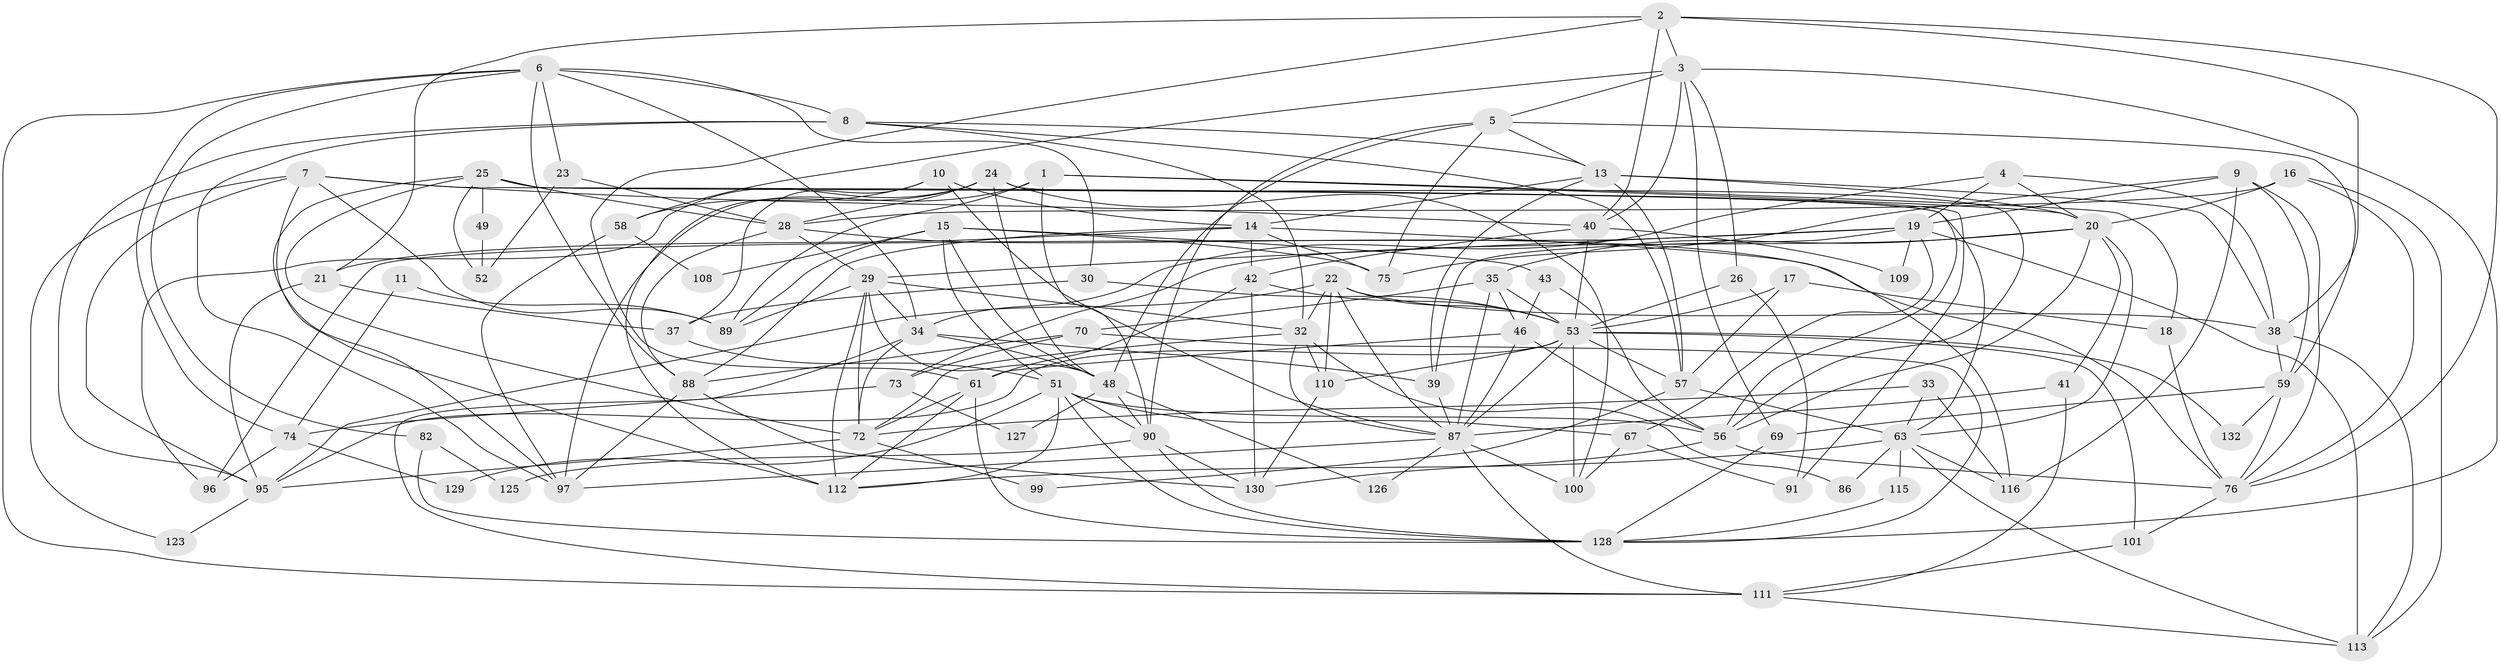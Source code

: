 // original degree distribution, {5: 0.18518518518518517, 3: 0.2222222222222222, 4: 0.24444444444444444, 6: 0.0962962962962963, 2: 0.1925925925925926, 7: 0.02962962962962963, 8: 0.014814814814814815, 10: 0.007407407407407408, 9: 0.007407407407407408}
// Generated by graph-tools (version 1.1) at 2025/41/03/06/25 10:41:55]
// undirected, 88 vertices, 222 edges
graph export_dot {
graph [start="1"]
  node [color=gray90,style=filled];
  1 [super="+124"];
  2 [super="+64"];
  3 [super="+31"];
  4;
  5 [super="+47"];
  6 [super="+104"];
  7 [super="+27"];
  8 [super="+93"];
  9 [super="+12"];
  10;
  11;
  13 [super="+122"];
  14 [super="+62"];
  15 [super="+120"];
  16;
  17 [super="+36"];
  18;
  19 [super="+103"];
  20 [super="+45"];
  21;
  22 [super="+77"];
  23;
  24 [super="+102"];
  25 [super="+94"];
  26;
  28 [super="+107"];
  29 [super="+44"];
  30;
  32 [super="+68"];
  33;
  34 [super="+84"];
  35 [super="+65"];
  37;
  38 [super="+50"];
  39 [super="+66"];
  40 [super="+85"];
  41;
  42 [super="+55"];
  43;
  46;
  48 [super="+60"];
  49;
  51 [super="+78"];
  52;
  53 [super="+54"];
  56 [super="+80"];
  57 [super="+71"];
  58 [super="+83"];
  59 [super="+119"];
  61;
  63 [super="+114"];
  67 [super="+98"];
  69;
  70;
  72 [super="+106"];
  73;
  74 [super="+81"];
  75;
  76 [super="+79"];
  82;
  86;
  87 [super="+92"];
  88 [super="+133"];
  89;
  90 [super="+121"];
  91;
  95 [super="+105"];
  96;
  97 [super="+131"];
  99;
  100;
  101;
  108;
  109;
  110 [super="+135"];
  111 [super="+117"];
  112 [super="+118"];
  113;
  115;
  116;
  123;
  125;
  126;
  127;
  128 [super="+134"];
  129;
  130;
  132;
  1 -- 20;
  1 -- 18;
  1 -- 89;
  1 -- 97;
  1 -- 90;
  2 -- 3;
  2 -- 40;
  2 -- 21;
  2 -- 38;
  2 -- 76;
  2 -- 61;
  3 -- 26;
  3 -- 69;
  3 -- 128;
  3 -- 5;
  3 -- 40;
  3 -- 58;
  4 -- 19;
  4 -- 38;
  4 -- 34;
  4 -- 20;
  5 -- 48;
  5 -- 75;
  5 -- 59;
  5 -- 90;
  5 -- 13;
  6 -- 88;
  6 -- 23;
  6 -- 34;
  6 -- 74;
  6 -- 82;
  6 -- 8;
  6 -- 30;
  6 -- 111;
  7 -- 89;
  7 -- 123;
  7 -- 63;
  7 -- 95;
  7 -- 112;
  7 -- 40;
  8 -- 13;
  8 -- 32;
  8 -- 97;
  8 -- 95;
  8 -- 57;
  9 -- 75;
  9 -- 19;
  9 -- 116;
  9 -- 76;
  9 -- 59;
  10 -- 14;
  10 -- 87;
  10 -- 37;
  10 -- 58;
  11 -- 74;
  11 -- 89;
  13 -- 39;
  13 -- 38;
  13 -- 57;
  13 -- 14;
  13 -- 20;
  14 -- 42;
  14 -- 21;
  14 -- 75;
  14 -- 88;
  14 -- 116;
  15 -- 51;
  15 -- 89;
  15 -- 48;
  15 -- 75;
  15 -- 108;
  15 -- 43;
  16 -- 113;
  16 -- 20;
  16 -- 28;
  16 -- 76;
  17 -- 53;
  17 -- 18;
  17 -- 57;
  18 -- 76;
  19 -- 67;
  19 -- 109;
  19 -- 113;
  19 -- 39;
  19 -- 96;
  19 -- 29;
  20 -- 63;
  20 -- 35;
  20 -- 56;
  20 -- 73;
  20 -- 41;
  21 -- 37;
  21 -- 95;
  22 -- 32;
  22 -- 110;
  22 -- 53;
  22 -- 38;
  22 -- 95;
  22 -- 87;
  23 -- 52;
  23 -- 28;
  24 -- 48;
  24 -- 96;
  24 -- 112;
  24 -- 100;
  24 -- 28;
  24 -- 56;
  25 -- 52;
  25 -- 91;
  25 -- 49;
  25 -- 28;
  25 -- 56;
  25 -- 97;
  25 -- 72;
  26 -- 91;
  26 -- 53;
  28 -- 76;
  28 -- 88;
  28 -- 29;
  29 -- 89;
  29 -- 48;
  29 -- 32;
  29 -- 112;
  29 -- 72;
  29 -- 34;
  30 -- 37;
  30 -- 53;
  32 -- 86;
  32 -- 87;
  32 -- 72;
  32 -- 110;
  33 -- 63;
  33 -- 116;
  33 -- 72;
  34 -- 39;
  34 -- 48;
  34 -- 72;
  34 -- 111;
  35 -- 46;
  35 -- 70;
  35 -- 53;
  35 -- 87;
  37 -- 51;
  38 -- 59;
  38 -- 113;
  39 -- 87;
  40 -- 42;
  40 -- 53;
  40 -- 109;
  41 -- 87;
  41 -- 111;
  42 -- 61;
  42 -- 130;
  42 -- 53;
  43 -- 46;
  43 -- 56;
  46 -- 61;
  46 -- 56;
  46 -- 87;
  48 -- 126;
  48 -- 90;
  48 -- 127;
  49 -- 52;
  51 -- 56;
  51 -- 67;
  51 -- 90;
  51 -- 128;
  51 -- 129;
  51 -- 112;
  53 -- 57;
  53 -- 95;
  53 -- 132;
  53 -- 100;
  53 -- 101;
  53 -- 87;
  53 -- 110;
  56 -- 130;
  56 -- 76;
  57 -- 63;
  57 -- 99;
  58 -- 97;
  58 -- 108;
  59 -- 69;
  59 -- 132;
  59 -- 76;
  61 -- 128;
  61 -- 112;
  61 -- 72;
  63 -- 86;
  63 -- 116;
  63 -- 113;
  63 -- 115;
  63 -- 112;
  67 -- 91;
  67 -- 100;
  69 -- 128;
  70 -- 73;
  70 -- 128;
  70 -- 88;
  72 -- 95;
  72 -- 99;
  73 -- 74 [weight=2];
  73 -- 127;
  74 -- 129;
  74 -- 96;
  76 -- 101;
  82 -- 128;
  82 -- 125;
  87 -- 111;
  87 -- 100;
  87 -- 126;
  87 -- 97;
  88 -- 130;
  88 -- 97;
  90 -- 130;
  90 -- 128;
  90 -- 125;
  95 -- 123;
  101 -- 111;
  110 -- 130;
  111 -- 113;
  115 -- 128;
}

